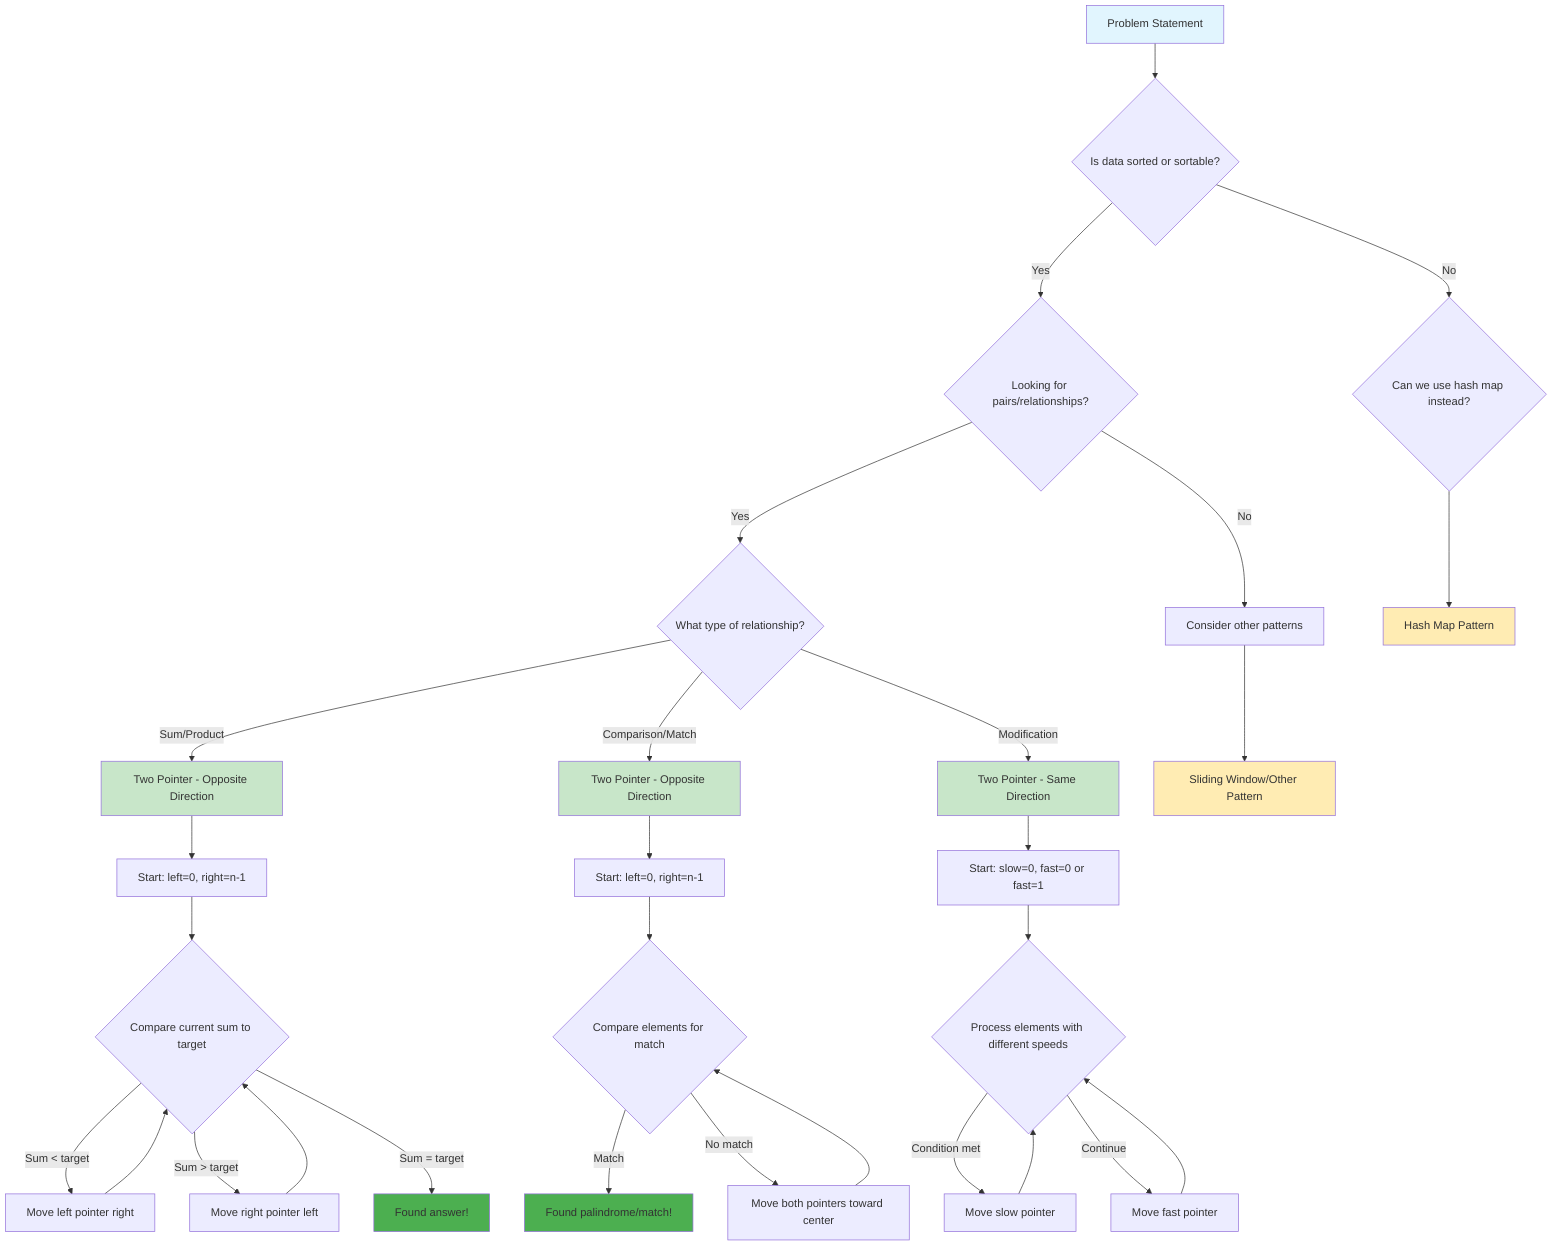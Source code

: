 graph TD
    A[Problem Statement] --> B{Is data sorted or sortable?}
    B -->|Yes| C{Looking for pairs/relationships?}
    B -->|No| D{Can we use hash map instead?}

    C -->|Yes| E{What type of relationship?}
    C -->|No| F[Consider other patterns]

    E -->|Sum/Product| G[Two Pointer - Opposite Direction]
    E -->|Comparison/Match| H[Two Pointer - Opposite Direction]
    E -->|Modification| I[Two Pointer - Same Direction]

    G --> J[Start: left=0, right=n-1]
    H --> K[Start: left=0, right=n-1]
    I --> L[Start: slow=0, fast=0 or fast=1]

    J --> M{Compare current sum to target}
    K --> N{Compare elements for match}
    L --> O{Process elements with different speeds}

    M -->|Sum < target| P[Move left pointer right]
    M -->|Sum > target| Q[Move right pointer left]
    M -->|Sum = target| R[Found answer!]

    N -->|Match| S[Found palindrome/match!]
    N -->|No match| T[Move both pointers toward center]

    O -->|Condition met| U[Move slow pointer]
    O -->|Continue| V[Move fast pointer]

    P --> M
    Q --> M
    T --> N
    U --> O
    V --> O

    D --> W[Hash Map Pattern]
    F --> X[Sliding Window/Other Pattern]

    style A fill:#e1f5fe
    style G fill:#c8e6c9
    style H fill:#c8e6c9
    style I fill:#c8e6c9
    style R fill:#4caf50
    style S fill:#4caf50
    style W fill:#ffecb3
    style X fill:#ffecb3